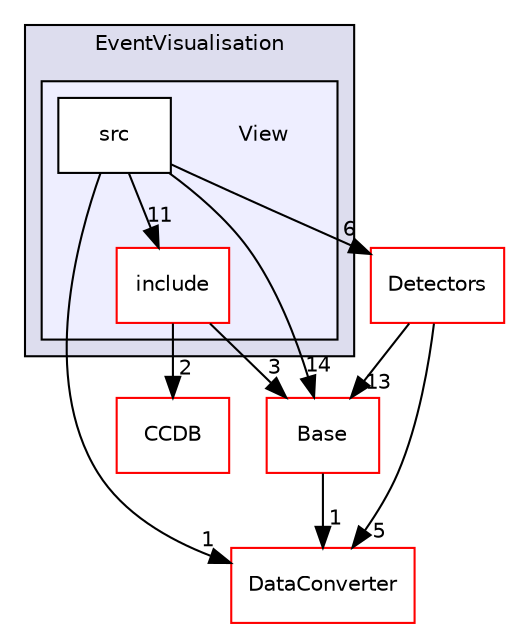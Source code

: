digraph "/home/travis/build/AliceO2Group/AliceO2/EventVisualisation/View" {
  bgcolor=transparent;
  compound=true
  node [ fontsize="10", fontname="Helvetica"];
  edge [ labelfontsize="10", labelfontname="Helvetica"];
  subgraph clusterdir_cec808b9cc531f1b0b82d26124335093 {
    graph [ bgcolor="#ddddee", pencolor="black", label="EventVisualisation" fontname="Helvetica", fontsize="10", URL="dir_cec808b9cc531f1b0b82d26124335093.html"]
  subgraph clusterdir_a37a8fd5762406d546164f859941d1f3 {
    graph [ bgcolor="#eeeeff", pencolor="black", label="" URL="dir_a37a8fd5762406d546164f859941d1f3.html"];
    dir_a37a8fd5762406d546164f859941d1f3 [shape=plaintext label="View"];
    dir_ecb4103f915c7a04dd46c195301b3d6c [shape=box label="include" color="red" fillcolor="white" style="filled" URL="dir_ecb4103f915c7a04dd46c195301b3d6c.html"];
    dir_d15136afd0394abc4686330b0ff717dc [shape=box label="src" color="black" fillcolor="white" style="filled" URL="dir_d15136afd0394abc4686330b0ff717dc.html"];
  }
  }
  dir_208625f00d209be0faef0a73219d1e69 [shape=box label="DataConverter" color="red" URL="dir_208625f00d209be0faef0a73219d1e69.html"];
  dir_6af676bf18881990e4083e191d0e63e0 [shape=box label="CCDB" color="red" URL="dir_6af676bf18881990e4083e191d0e63e0.html"];
  dir_aefce7a2bfca35990ebbcc105bbcfa2a [shape=box label="Base" color="red" URL="dir_aefce7a2bfca35990ebbcc105bbcfa2a.html"];
  dir_35dee3f7e1c059d30757a3713756b5fa [shape=box label="Detectors" color="red" URL="dir_35dee3f7e1c059d30757a3713756b5fa.html"];
  dir_d15136afd0394abc4686330b0ff717dc->dir_208625f00d209be0faef0a73219d1e69 [headlabel="1", labeldistance=1.5 headhref="dir_000514_000503.html"];
  dir_d15136afd0394abc4686330b0ff717dc->dir_aefce7a2bfca35990ebbcc105bbcfa2a [headlabel="14", labeldistance=1.5 headhref="dir_000514_000283.html"];
  dir_d15136afd0394abc4686330b0ff717dc->dir_ecb4103f915c7a04dd46c195301b3d6c [headlabel="11", labeldistance=1.5 headhref="dir_000514_000512.html"];
  dir_d15136afd0394abc4686330b0ff717dc->dir_35dee3f7e1c059d30757a3713756b5fa [headlabel="6", labeldistance=1.5 headhref="dir_000514_000507.html"];
  dir_aefce7a2bfca35990ebbcc105bbcfa2a->dir_208625f00d209be0faef0a73219d1e69 [headlabel="1", labeldistance=1.5 headhref="dir_000283_000503.html"];
  dir_ecb4103f915c7a04dd46c195301b3d6c->dir_6af676bf18881990e4083e191d0e63e0 [headlabel="2", labeldistance=1.5 headhref="dir_000512_000004.html"];
  dir_ecb4103f915c7a04dd46c195301b3d6c->dir_aefce7a2bfca35990ebbcc105bbcfa2a [headlabel="3", labeldistance=1.5 headhref="dir_000512_000283.html"];
  dir_35dee3f7e1c059d30757a3713756b5fa->dir_208625f00d209be0faef0a73219d1e69 [headlabel="5", labeldistance=1.5 headhref="dir_000507_000503.html"];
  dir_35dee3f7e1c059d30757a3713756b5fa->dir_aefce7a2bfca35990ebbcc105bbcfa2a [headlabel="13", labeldistance=1.5 headhref="dir_000507_000283.html"];
}
